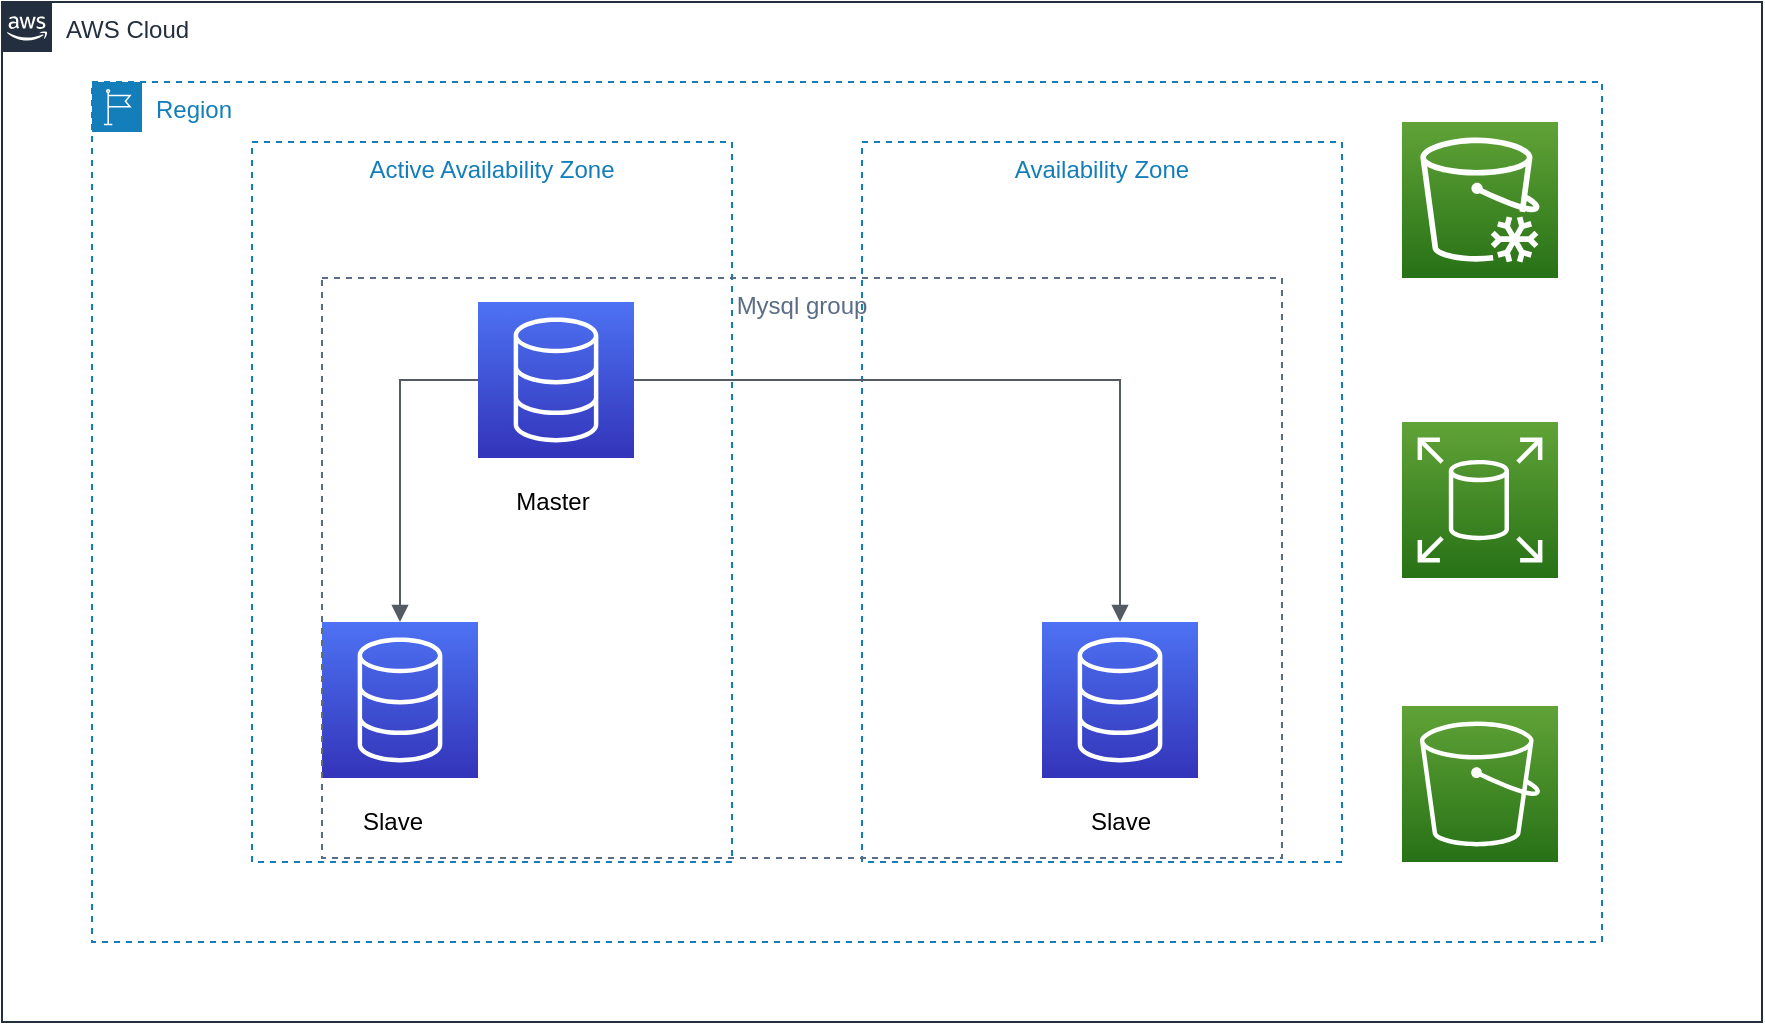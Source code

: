 <mxfile version="14.9.3" type="github">
  <diagram id="pQ-mQGiehcReT5hZOpBR" name="Page-1">
    <mxGraphModel dx="2000" dy="685" grid="1" gridSize="10" guides="1" tooltips="1" connect="1" arrows="1" fold="1" page="1" pageScale="1" pageWidth="827" pageHeight="1169" math="0" shadow="0">
      <root>
        <mxCell id="0" />
        <mxCell id="1" parent="0" />
        <mxCell id="ooA-Sr7LboeFShkX4qgm-1" value="AWS Cloud" style="points=[[0,0],[0.25,0],[0.5,0],[0.75,0],[1,0],[1,0.25],[1,0.5],[1,0.75],[1,1],[0.75,1],[0.5,1],[0.25,1],[0,1],[0,0.75],[0,0.5],[0,0.25]];outlineConnect=0;gradientColor=none;html=1;whiteSpace=wrap;fontSize=12;fontStyle=0;shape=mxgraph.aws4.group;grIcon=mxgraph.aws4.group_aws_cloud_alt;strokeColor=#232F3E;fillColor=none;verticalAlign=top;align=left;spacingLeft=30;fontColor=#232F3E;dashed=0;" parent="1" vertex="1">
          <mxGeometry x="-560" y="370" width="880" height="510" as="geometry" />
        </mxCell>
        <mxCell id="ooA-Sr7LboeFShkX4qgm-2" value="Region" style="points=[[0,0],[0.25,0],[0.5,0],[0.75,0],[1,0],[1,0.25],[1,0.5],[1,0.75],[1,1],[0.75,1],[0.5,1],[0.25,1],[0,1],[0,0.75],[0,0.5],[0,0.25]];outlineConnect=0;gradientColor=none;html=1;whiteSpace=wrap;fontSize=12;fontStyle=0;shape=mxgraph.aws4.group;grIcon=mxgraph.aws4.group_region;strokeColor=#147EBA;fillColor=none;verticalAlign=top;align=left;spacingLeft=30;fontColor=#147EBA;dashed=1;container=0;" parent="1" vertex="1">
          <mxGeometry x="-515" y="410" width="755" height="430" as="geometry" />
        </mxCell>
        <mxCell id="ooA-Sr7LboeFShkX4qgm-3" value="Active Availability Zone" style="fillColor=none;strokeColor=#147EBA;dashed=1;verticalAlign=top;fontStyle=0;fontColor=#147EBA;" parent="1" vertex="1">
          <mxGeometry x="-435" y="440" width="240" height="360" as="geometry" />
        </mxCell>
        <mxCell id="ooA-Sr7LboeFShkX4qgm-4" value="Availability Zone" style="fillColor=none;strokeColor=#147EBA;dashed=1;verticalAlign=top;fontStyle=0;fontColor=#147EBA;" parent="1" vertex="1">
          <mxGeometry x="-130" y="440" width="240" height="360" as="geometry" />
        </mxCell>
        <mxCell id="PLiC6fQyOxMxTUe0KMa9-22" style="edgeStyle=orthogonalEdgeStyle;rounded=0;orthogonalLoop=1;jettySize=auto;html=1;exitX=0.5;exitY=1;exitDx=0;exitDy=0;" edge="1" parent="1" source="ooA-Sr7LboeFShkX4qgm-4" target="ooA-Sr7LboeFShkX4qgm-4">
          <mxGeometry relative="1" as="geometry" />
        </mxCell>
        <mxCell id="PLiC6fQyOxMxTUe0KMa9-23" value="" style="points=[[0,0,0],[0.25,0,0],[0.5,0,0],[0.75,0,0],[1,0,0],[0,1,0],[0.25,1,0],[0.5,1,0],[0.75,1,0],[1,1,0],[0,0.25,0],[0,0.5,0],[0,0.75,0],[1,0.25,0],[1,0.5,0],[1,0.75,0]];outlineConnect=0;fontColor=#232F3E;gradientColor=#60A337;gradientDirection=north;fillColor=#277116;strokeColor=#ffffff;dashed=0;verticalLabelPosition=bottom;verticalAlign=top;align=center;html=1;fontSize=12;fontStyle=0;aspect=fixed;shape=mxgraph.aws4.resourceIcon;resIcon=mxgraph.aws4.elastic_block_store;" vertex="1" parent="1">
          <mxGeometry x="140" y="580" width="78" height="78" as="geometry" />
        </mxCell>
        <mxCell id="PLiC6fQyOxMxTUe0KMa9-24" value="" style="points=[[0,0,0],[0.25,0,0],[0.5,0,0],[0.75,0,0],[1,0,0],[0,1,0],[0.25,1,0],[0.5,1,0],[0.75,1,0],[1,1,0],[0,0.25,0],[0,0.5,0],[0,0.75,0],[1,0.25,0],[1,0.5,0],[1,0.75,0]];outlineConnect=0;fontColor=#232F3E;gradientColor=#60A337;gradientDirection=north;fillColor=#277116;strokeColor=#ffffff;dashed=0;verticalLabelPosition=bottom;verticalAlign=top;align=center;html=1;fontSize=12;fontStyle=0;aspect=fixed;shape=mxgraph.aws4.resourceIcon;resIcon=mxgraph.aws4.s3;" vertex="1" parent="1">
          <mxGeometry x="140" y="722" width="78" height="78" as="geometry" />
        </mxCell>
        <mxCell id="PLiC6fQyOxMxTUe0KMa9-25" value="" style="points=[[0,0,0],[0.25,0,0],[0.5,0,0],[0.75,0,0],[1,0,0],[0,1,0],[0.25,1,0],[0.5,1,0],[0.75,1,0],[1,1,0],[0,0.25,0],[0,0.5,0],[0,0.75,0],[1,0.25,0],[1,0.5,0],[1,0.75,0]];outlineConnect=0;fontColor=#232F3E;gradientColor=#60A337;gradientDirection=north;fillColor=#277116;strokeColor=#ffffff;dashed=0;verticalLabelPosition=bottom;verticalAlign=top;align=center;html=1;fontSize=12;fontStyle=0;aspect=fixed;shape=mxgraph.aws4.resourceIcon;resIcon=mxgraph.aws4.glacier;" vertex="1" parent="1">
          <mxGeometry x="140" y="430" width="78" height="78" as="geometry" />
        </mxCell>
        <mxCell id="PLiC6fQyOxMxTUe0KMa9-9" value="" style="edgeStyle=orthogonalEdgeStyle;html=1;endArrow=block;elbow=vertical;startArrow=none;endFill=1;strokeColor=#545B64;rounded=0;entryX=0.5;entryY=0;entryDx=0;entryDy=0;entryPerimeter=0;exitX=1;exitY=0.5;exitDx=0;exitDy=0;exitPerimeter=0;" edge="1" parent="1" source="PLiC6fQyOxMxTUe0KMa9-2" target="PLiC6fQyOxMxTUe0KMa9-4">
          <mxGeometry width="100" relative="1" as="geometry">
            <mxPoint x="-270" y="610" as="sourcePoint" />
            <mxPoint x="-170" y="610" as="targetPoint" />
          </mxGeometry>
        </mxCell>
        <mxCell id="PLiC6fQyOxMxTUe0KMa9-10" value="" style="group" vertex="1" connectable="0" parent="1">
          <mxGeometry x="-322" y="520" width="82" height="110" as="geometry" />
        </mxCell>
        <mxCell id="PLiC6fQyOxMxTUe0KMa9-2" value="" style="points=[[0,0,0],[0.25,0,0],[0.5,0,0],[0.75,0,0],[1,0,0],[0,1,0],[0.25,1,0],[0.5,1,0],[0.75,1,0],[1,1,0],[0,0.25,0],[0,0.5,0],[0,0.75,0],[1,0.25,0],[1,0.5,0],[1,0.75,0]];outlineConnect=0;fontColor=#232F3E;gradientColor=#4D72F3;gradientDirection=north;fillColor=#3334B9;strokeColor=#ffffff;dashed=0;verticalLabelPosition=bottom;verticalAlign=top;align=center;html=1;fontSize=12;fontStyle=0;aspect=fixed;shape=mxgraph.aws4.resourceIcon;resIcon=mxgraph.aws4.database;" vertex="1" parent="PLiC6fQyOxMxTUe0KMa9-10">
          <mxGeometry width="78" height="78" as="geometry" />
        </mxCell>
        <mxCell id="PLiC6fQyOxMxTUe0KMa9-6" value="Master" style="text;html=1;resizable=0;autosize=1;align=center;verticalAlign=middle;points=[];fillColor=none;strokeColor=none;rounded=0;" vertex="1" parent="PLiC6fQyOxMxTUe0KMa9-10">
          <mxGeometry x="12" y="90" width="50" height="20" as="geometry" />
        </mxCell>
        <mxCell id="PLiC6fQyOxMxTUe0KMa9-11" value="" style="group" vertex="1" connectable="0" parent="1">
          <mxGeometry x="-400" y="680" width="78" height="110" as="geometry" />
        </mxCell>
        <mxCell id="PLiC6fQyOxMxTUe0KMa9-3" value="" style="points=[[0,0,0],[0.25,0,0],[0.5,0,0],[0.75,0,0],[1,0,0],[0,1,0],[0.25,1,0],[0.5,1,0],[0.75,1,0],[1,1,0],[0,0.25,0],[0,0.5,0],[0,0.75,0],[1,0.25,0],[1,0.5,0],[1,0.75,0]];outlineConnect=0;fontColor=#232F3E;gradientColor=#4D72F3;gradientDirection=north;fillColor=#3334B9;strokeColor=#ffffff;dashed=0;verticalLabelPosition=bottom;verticalAlign=top;align=center;html=1;fontSize=12;fontStyle=0;aspect=fixed;shape=mxgraph.aws4.resourceIcon;resIcon=mxgraph.aws4.database;" vertex="1" parent="PLiC6fQyOxMxTUe0KMa9-11">
          <mxGeometry width="78" height="78" as="geometry" />
        </mxCell>
        <mxCell id="PLiC6fQyOxMxTUe0KMa9-7" value="Slave" style="text;html=1;resizable=0;autosize=1;align=center;verticalAlign=middle;points=[];fillColor=none;strokeColor=none;rounded=0;" vertex="1" parent="PLiC6fQyOxMxTUe0KMa9-11">
          <mxGeometry x="10" y="90" width="50" height="20" as="geometry" />
        </mxCell>
        <mxCell id="PLiC6fQyOxMxTUe0KMa9-12" value="" style="group" vertex="1" connectable="0" parent="1">
          <mxGeometry x="-40" y="680" width="78" height="110" as="geometry" />
        </mxCell>
        <mxCell id="PLiC6fQyOxMxTUe0KMa9-4" value="" style="points=[[0,0,0],[0.25,0,0],[0.5,0,0],[0.75,0,0],[1,0,0],[0,1,0],[0.25,1,0],[0.5,1,0],[0.75,1,0],[1,1,0],[0,0.25,0],[0,0.5,0],[0,0.75,0],[1,0.25,0],[1,0.5,0],[1,0.75,0]];outlineConnect=0;fontColor=#232F3E;gradientColor=#4D72F3;gradientDirection=north;fillColor=#3334B9;strokeColor=#ffffff;dashed=0;verticalLabelPosition=bottom;verticalAlign=top;align=center;html=1;fontSize=12;fontStyle=0;aspect=fixed;shape=mxgraph.aws4.resourceIcon;resIcon=mxgraph.aws4.database;" vertex="1" parent="PLiC6fQyOxMxTUe0KMa9-12">
          <mxGeometry width="78" height="78" as="geometry" />
        </mxCell>
        <mxCell id="PLiC6fQyOxMxTUe0KMa9-8" value="Slave" style="text;html=1;resizable=0;autosize=1;align=center;verticalAlign=middle;points=[];fillColor=none;strokeColor=none;rounded=0;" vertex="1" parent="PLiC6fQyOxMxTUe0KMa9-12">
          <mxGeometry x="14" y="90" width="50" height="20" as="geometry" />
        </mxCell>
        <mxCell id="PLiC6fQyOxMxTUe0KMa9-13" value="" style="edgeStyle=orthogonalEdgeStyle;html=1;endArrow=block;elbow=vertical;startArrow=none;endFill=1;strokeColor=#545B64;rounded=0;exitX=0;exitY=0.5;exitDx=0;exitDy=0;exitPerimeter=0;" edge="1" parent="1" source="PLiC6fQyOxMxTUe0KMa9-2" target="PLiC6fQyOxMxTUe0KMa9-3">
          <mxGeometry width="100" relative="1" as="geometry">
            <mxPoint x="-410" y="630" as="sourcePoint" />
            <mxPoint x="-310" y="630" as="targetPoint" />
          </mxGeometry>
        </mxCell>
        <mxCell id="PLiC6fQyOxMxTUe0KMa9-26" value="Mysql group" style="fillColor=none;strokeColor=#5A6C86;dashed=1;verticalAlign=top;fontStyle=0;fontColor=#5A6C86;" vertex="1" parent="1">
          <mxGeometry x="-400" y="508" width="480" height="290" as="geometry" />
        </mxCell>
      </root>
    </mxGraphModel>
  </diagram>
</mxfile>
